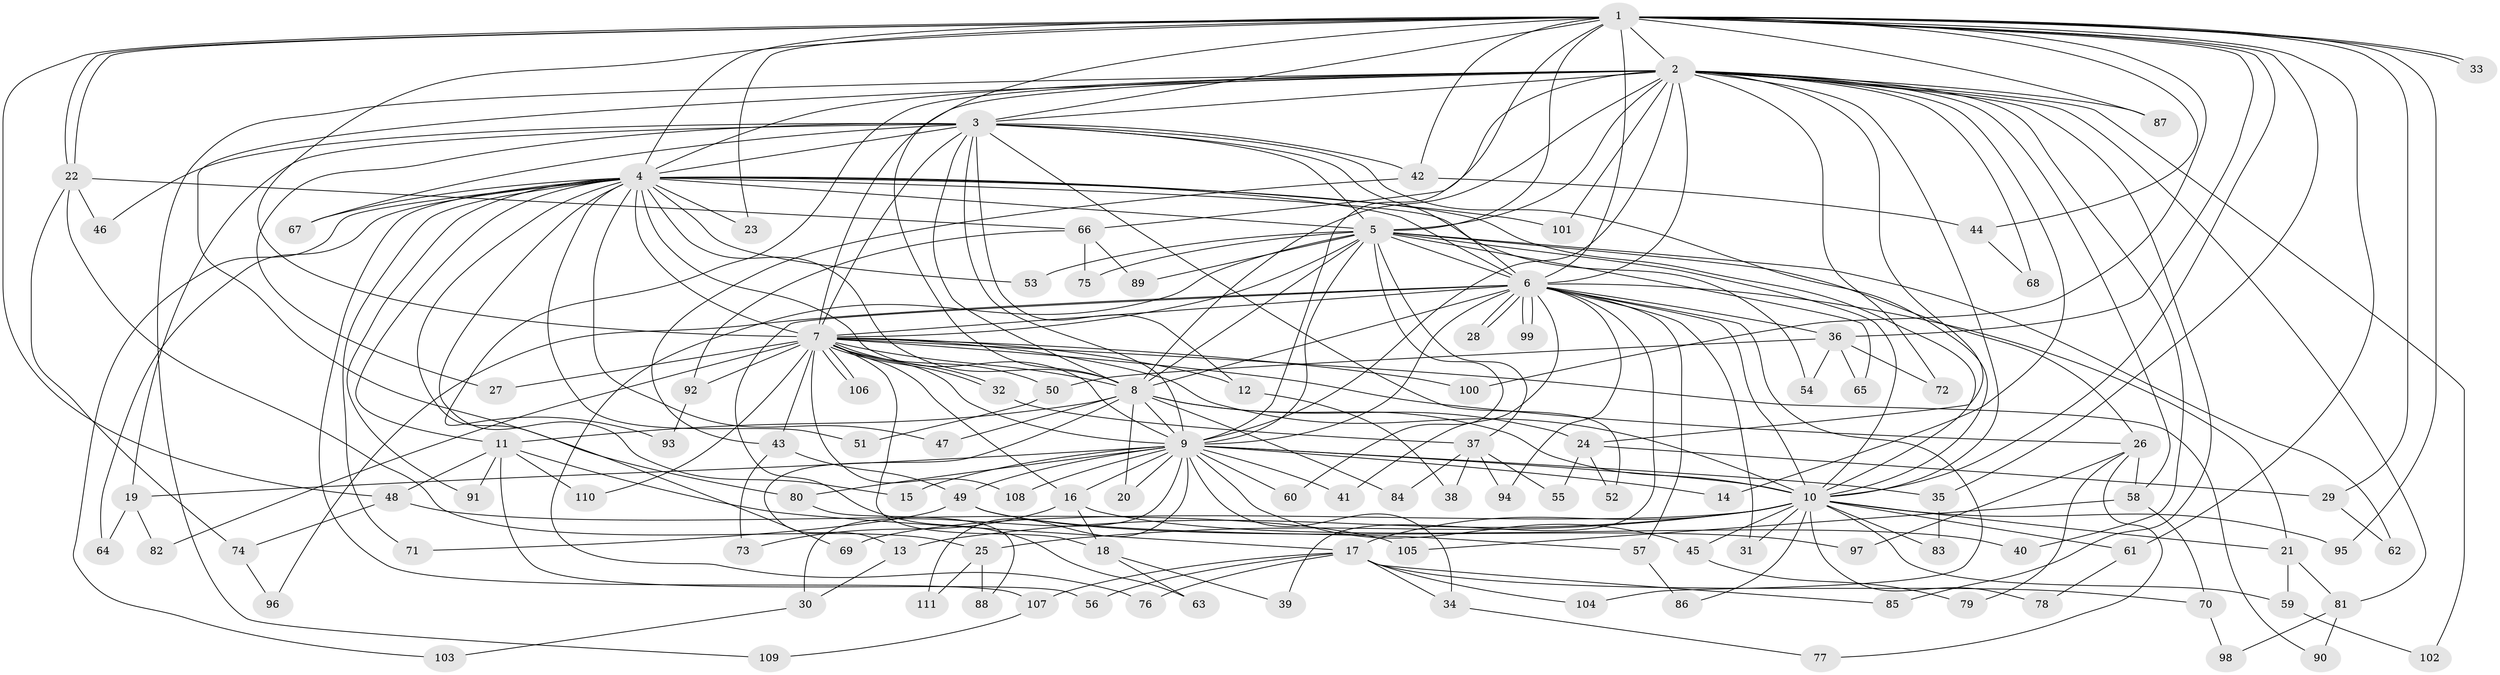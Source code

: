 // coarse degree distribution, {23: 0.03488372093023256, 16: 0.023255813953488372, 25: 0.011627906976744186, 35: 0.011627906976744186, 14: 0.011627906976744186, 21: 0.011627906976744186, 9: 0.011627906976744186, 3: 0.13953488372093023, 4: 0.08139534883720931, 2: 0.5813953488372093, 10: 0.011627906976744186, 5: 0.023255813953488372, 6: 0.03488372093023256, 1: 0.011627906976744186}
// Generated by graph-tools (version 1.1) at 2025/51/02/27/25 19:51:52]
// undirected, 111 vertices, 247 edges
graph export_dot {
graph [start="1"]
  node [color=gray90,style=filled];
  1;
  2;
  3;
  4;
  5;
  6;
  7;
  8;
  9;
  10;
  11;
  12;
  13;
  14;
  15;
  16;
  17;
  18;
  19;
  20;
  21;
  22;
  23;
  24;
  25;
  26;
  27;
  28;
  29;
  30;
  31;
  32;
  33;
  34;
  35;
  36;
  37;
  38;
  39;
  40;
  41;
  42;
  43;
  44;
  45;
  46;
  47;
  48;
  49;
  50;
  51;
  52;
  53;
  54;
  55;
  56;
  57;
  58;
  59;
  60;
  61;
  62;
  63;
  64;
  65;
  66;
  67;
  68;
  69;
  70;
  71;
  72;
  73;
  74;
  75;
  76;
  77;
  78;
  79;
  80;
  81;
  82;
  83;
  84;
  85;
  86;
  87;
  88;
  89;
  90;
  91;
  92;
  93;
  94;
  95;
  96;
  97;
  98;
  99;
  100;
  101;
  102;
  103;
  104;
  105;
  106;
  107;
  108;
  109;
  110;
  111;
  1 -- 2;
  1 -- 3;
  1 -- 4;
  1 -- 5;
  1 -- 6;
  1 -- 7;
  1 -- 8;
  1 -- 9;
  1 -- 10;
  1 -- 22;
  1 -- 22;
  1 -- 23;
  1 -- 29;
  1 -- 33;
  1 -- 33;
  1 -- 35;
  1 -- 36;
  1 -- 42;
  1 -- 44;
  1 -- 48;
  1 -- 61;
  1 -- 87;
  1 -- 95;
  1 -- 100;
  2 -- 3;
  2 -- 4;
  2 -- 5;
  2 -- 6;
  2 -- 7;
  2 -- 8;
  2 -- 9;
  2 -- 10;
  2 -- 14;
  2 -- 24;
  2 -- 40;
  2 -- 58;
  2 -- 66;
  2 -- 68;
  2 -- 72;
  2 -- 80;
  2 -- 81;
  2 -- 85;
  2 -- 87;
  2 -- 93;
  2 -- 101;
  2 -- 102;
  2 -- 109;
  3 -- 4;
  3 -- 5;
  3 -- 6;
  3 -- 7;
  3 -- 8;
  3 -- 9;
  3 -- 10;
  3 -- 12;
  3 -- 19;
  3 -- 27;
  3 -- 42;
  3 -- 46;
  3 -- 52;
  3 -- 67;
  4 -- 5;
  4 -- 6;
  4 -- 7;
  4 -- 8;
  4 -- 9;
  4 -- 10;
  4 -- 11;
  4 -- 15;
  4 -- 23;
  4 -- 47;
  4 -- 51;
  4 -- 53;
  4 -- 54;
  4 -- 64;
  4 -- 67;
  4 -- 69;
  4 -- 71;
  4 -- 91;
  4 -- 101;
  4 -- 103;
  4 -- 107;
  5 -- 6;
  5 -- 7;
  5 -- 8;
  5 -- 9;
  5 -- 10;
  5 -- 26;
  5 -- 37;
  5 -- 53;
  5 -- 60;
  5 -- 62;
  5 -- 65;
  5 -- 75;
  5 -- 76;
  5 -- 89;
  6 -- 7;
  6 -- 8;
  6 -- 9;
  6 -- 10;
  6 -- 21;
  6 -- 28;
  6 -- 28;
  6 -- 31;
  6 -- 36;
  6 -- 39;
  6 -- 41;
  6 -- 57;
  6 -- 63;
  6 -- 94;
  6 -- 96;
  6 -- 99;
  6 -- 99;
  6 -- 104;
  7 -- 8;
  7 -- 9;
  7 -- 10;
  7 -- 12;
  7 -- 16;
  7 -- 18;
  7 -- 26;
  7 -- 27;
  7 -- 32;
  7 -- 32;
  7 -- 43;
  7 -- 50;
  7 -- 82;
  7 -- 90;
  7 -- 92;
  7 -- 100;
  7 -- 106;
  7 -- 106;
  7 -- 108;
  7 -- 110;
  8 -- 9;
  8 -- 10;
  8 -- 11;
  8 -- 13;
  8 -- 20;
  8 -- 24;
  8 -- 47;
  8 -- 84;
  9 -- 10;
  9 -- 14;
  9 -- 15;
  9 -- 16;
  9 -- 19;
  9 -- 20;
  9 -- 30;
  9 -- 34;
  9 -- 35;
  9 -- 41;
  9 -- 45;
  9 -- 49;
  9 -- 60;
  9 -- 80;
  9 -- 108;
  9 -- 111;
  10 -- 13;
  10 -- 17;
  10 -- 21;
  10 -- 25;
  10 -- 31;
  10 -- 45;
  10 -- 59;
  10 -- 61;
  10 -- 69;
  10 -- 78;
  10 -- 83;
  10 -- 86;
  10 -- 95;
  11 -- 17;
  11 -- 48;
  11 -- 56;
  11 -- 91;
  11 -- 110;
  12 -- 38;
  13 -- 30;
  16 -- 18;
  16 -- 40;
  16 -- 73;
  17 -- 34;
  17 -- 56;
  17 -- 70;
  17 -- 76;
  17 -- 85;
  17 -- 104;
  17 -- 107;
  18 -- 39;
  18 -- 63;
  19 -- 64;
  19 -- 82;
  21 -- 59;
  21 -- 81;
  22 -- 25;
  22 -- 46;
  22 -- 66;
  22 -- 74;
  24 -- 29;
  24 -- 52;
  24 -- 55;
  25 -- 88;
  25 -- 111;
  26 -- 58;
  26 -- 77;
  26 -- 79;
  26 -- 97;
  29 -- 62;
  30 -- 103;
  32 -- 37;
  34 -- 77;
  35 -- 83;
  36 -- 50;
  36 -- 54;
  36 -- 65;
  36 -- 72;
  37 -- 38;
  37 -- 55;
  37 -- 84;
  37 -- 94;
  42 -- 43;
  42 -- 44;
  43 -- 49;
  43 -- 73;
  44 -- 68;
  45 -- 79;
  48 -- 74;
  48 -- 105;
  49 -- 57;
  49 -- 71;
  49 -- 97;
  50 -- 51;
  57 -- 86;
  58 -- 70;
  58 -- 105;
  59 -- 102;
  61 -- 78;
  66 -- 75;
  66 -- 89;
  66 -- 92;
  70 -- 98;
  74 -- 96;
  80 -- 88;
  81 -- 90;
  81 -- 98;
  92 -- 93;
  107 -- 109;
}

